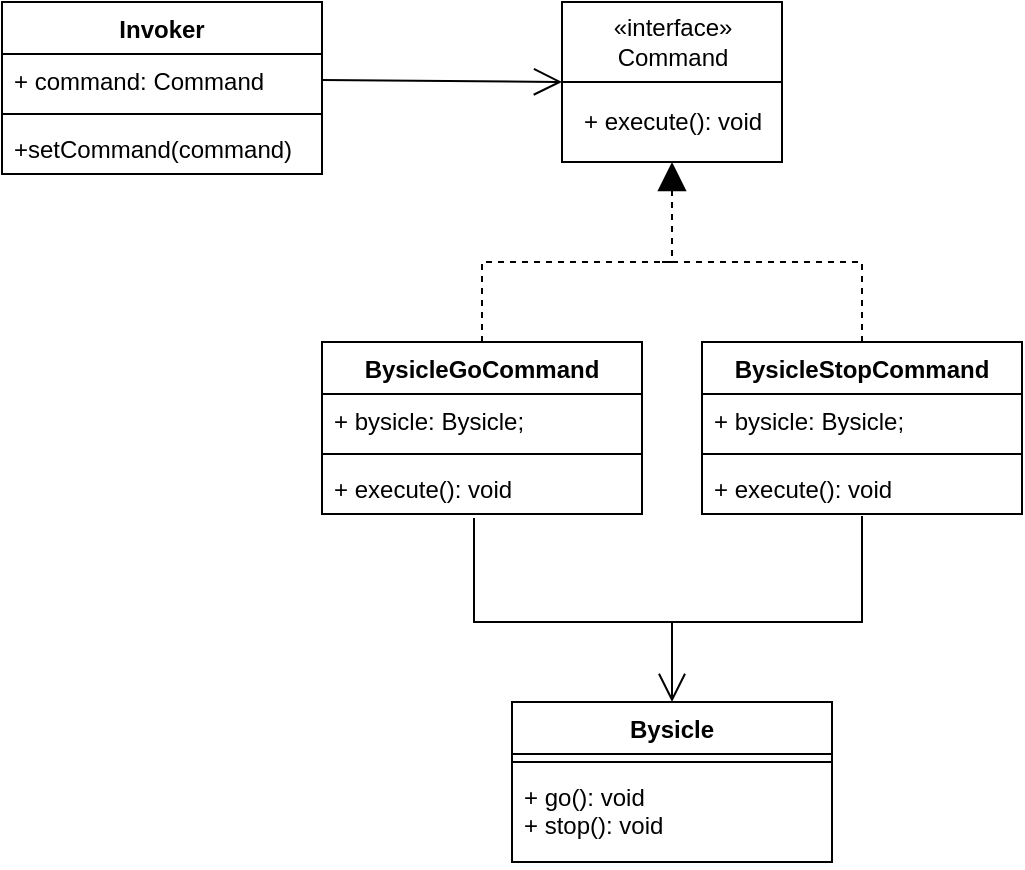 <mxfile>
    <diagram id="dnVdpvOYcpq5JIXQVpk8" name="Страница 1">
        <mxGraphModel dx="791" dy="472" grid="1" gridSize="10" guides="1" tooltips="1" connect="1" arrows="1" fold="1" page="1" pageScale="1" pageWidth="827" pageHeight="1169" math="0" shadow="0">
            <root>
                <mxCell id="0"/>
                <mxCell id="1" parent="0"/>
                <mxCell id="9" value="BysicleGoCommand" style="swimlane;fontStyle=1;align=center;verticalAlign=top;childLayout=stackLayout;horizontal=1;startSize=26;horizontalStack=0;resizeParent=1;resizeParentMax=0;resizeLast=0;collapsible=1;marginBottom=0;" vertex="1" parent="1">
                    <mxGeometry x="330" y="200" width="160" height="86" as="geometry"/>
                </mxCell>
                <mxCell id="10" value="+ bysicle: Bysicle;" style="text;strokeColor=none;fillColor=none;align=left;verticalAlign=top;spacingLeft=4;spacingRight=4;overflow=hidden;rotatable=0;points=[[0,0.5],[1,0.5]];portConstraint=eastwest;" vertex="1" parent="9">
                    <mxGeometry y="26" width="160" height="26" as="geometry"/>
                </mxCell>
                <mxCell id="11" value="" style="line;strokeWidth=1;fillColor=none;align=left;verticalAlign=middle;spacingTop=-1;spacingLeft=3;spacingRight=3;rotatable=0;labelPosition=right;points=[];portConstraint=eastwest;" vertex="1" parent="9">
                    <mxGeometry y="52" width="160" height="8" as="geometry"/>
                </mxCell>
                <mxCell id="12" value="+ execute(): void" style="text;strokeColor=none;fillColor=none;align=left;verticalAlign=top;spacingLeft=4;spacingRight=4;overflow=hidden;rotatable=0;points=[[0,0.5],[1,0.5]];portConstraint=eastwest;" vertex="1" parent="9">
                    <mxGeometry y="60" width="160" height="26" as="geometry"/>
                </mxCell>
                <mxCell id="13" value="BysicleStopCommand" style="swimlane;fontStyle=1;align=center;verticalAlign=top;childLayout=stackLayout;horizontal=1;startSize=26;horizontalStack=0;resizeParent=1;resizeParentMax=0;resizeLast=0;collapsible=1;marginBottom=0;" vertex="1" parent="1">
                    <mxGeometry x="520" y="200" width="160" height="86" as="geometry"/>
                </mxCell>
                <mxCell id="14" value="+ bysicle: Bysicle;" style="text;strokeColor=none;fillColor=none;align=left;verticalAlign=top;spacingLeft=4;spacingRight=4;overflow=hidden;rotatable=0;points=[[0,0.5],[1,0.5]];portConstraint=eastwest;" vertex="1" parent="13">
                    <mxGeometry y="26" width="160" height="26" as="geometry"/>
                </mxCell>
                <mxCell id="15" value="" style="line;strokeWidth=1;fillColor=none;align=left;verticalAlign=middle;spacingTop=-1;spacingLeft=3;spacingRight=3;rotatable=0;labelPosition=right;points=[];portConstraint=eastwest;" vertex="1" parent="13">
                    <mxGeometry y="52" width="160" height="8" as="geometry"/>
                </mxCell>
                <mxCell id="16" value="+ execute(): void" style="text;strokeColor=none;fillColor=none;align=left;verticalAlign=top;spacingLeft=4;spacingRight=4;overflow=hidden;rotatable=0;points=[[0,0.5],[1,0.5]];portConstraint=eastwest;" vertex="1" parent="13">
                    <mxGeometry y="60" width="160" height="26" as="geometry"/>
                </mxCell>
                <mxCell id="19" value="" style="group" vertex="1" connectable="0" parent="1">
                    <mxGeometry x="450" y="30" width="110" height="80" as="geometry"/>
                </mxCell>
                <mxCell id="17" value="«interface»&lt;br&gt;Command" style="html=1;" vertex="1" parent="19">
                    <mxGeometry width="110" height="40" as="geometry"/>
                </mxCell>
                <mxCell id="18" value="&lt;span style=&quot;text-align: left&quot;&gt;+ execute(): void&lt;/span&gt;" style="html=1;" vertex="1" parent="19">
                    <mxGeometry y="40" width="110" height="40" as="geometry"/>
                </mxCell>
                <mxCell id="22" value="" style="group" vertex="1" connectable="0" parent="1">
                    <mxGeometry x="410" y="160" width="190" as="geometry"/>
                </mxCell>
                <mxCell id="21" style="edgeStyle=orthogonalEdgeStyle;rounded=0;orthogonalLoop=1;jettySize=auto;html=1;exitX=0.5;exitY=0;exitDx=0;exitDy=0;dashed=1;endArrow=none;endFill=0;" edge="1" parent="22" source="13">
                    <mxGeometry relative="1" as="geometry">
                        <mxPoint x="90" as="targetPoint"/>
                        <Array as="points">
                            <mxPoint x="190"/>
                            <mxPoint x="100"/>
                        </Array>
                    </mxGeometry>
                </mxCell>
                <mxCell id="20" value="" style="endArrow=block;dashed=1;endFill=1;endSize=12;html=1;entryX=0.5;entryY=1;entryDx=0;entryDy=0;exitX=0.5;exitY=0;exitDx=0;exitDy=0;rounded=0;" edge="1" parent="22" source="9" target="18">
                    <mxGeometry width="160" relative="1" as="geometry">
                        <mxPoint x="-80" y="80" as="sourcePoint"/>
                        <mxPoint x="80" y="80" as="targetPoint"/>
                        <Array as="points">
                            <mxPoint/>
                            <mxPoint x="95"/>
                        </Array>
                    </mxGeometry>
                </mxCell>
                <mxCell id="23" value="Invoker" style="swimlane;fontStyle=1;align=center;verticalAlign=top;childLayout=stackLayout;horizontal=1;startSize=26;horizontalStack=0;resizeParent=1;resizeParentMax=0;resizeLast=0;collapsible=1;marginBottom=0;" vertex="1" parent="1">
                    <mxGeometry x="170" y="30" width="160" height="86" as="geometry"/>
                </mxCell>
                <mxCell id="24" value="+ command: Command" style="text;strokeColor=none;fillColor=none;align=left;verticalAlign=top;spacingLeft=4;spacingRight=4;overflow=hidden;rotatable=0;points=[[0,0.5],[1,0.5]];portConstraint=eastwest;" vertex="1" parent="23">
                    <mxGeometry y="26" width="160" height="26" as="geometry"/>
                </mxCell>
                <mxCell id="25" value="" style="line;strokeWidth=1;fillColor=none;align=left;verticalAlign=middle;spacingTop=-1;spacingLeft=3;spacingRight=3;rotatable=0;labelPosition=right;points=[];portConstraint=eastwest;" vertex="1" parent="23">
                    <mxGeometry y="52" width="160" height="8" as="geometry"/>
                </mxCell>
                <mxCell id="26" value="+setCommand(command)" style="text;strokeColor=none;fillColor=none;align=left;verticalAlign=top;spacingLeft=4;spacingRight=4;overflow=hidden;rotatable=0;points=[[0,0.5],[1,0.5]];portConstraint=eastwest;" vertex="1" parent="23">
                    <mxGeometry y="60" width="160" height="26" as="geometry"/>
                </mxCell>
                <mxCell id="32" value="Bysicle" style="swimlane;fontStyle=1;align=center;verticalAlign=top;childLayout=stackLayout;horizontal=1;startSize=26;horizontalStack=0;resizeParent=1;resizeParentMax=0;resizeLast=0;collapsible=1;marginBottom=0;" vertex="1" parent="1">
                    <mxGeometry x="425" y="380" width="160" height="80" as="geometry"/>
                </mxCell>
                <mxCell id="34" value="" style="line;strokeWidth=1;fillColor=none;align=left;verticalAlign=middle;spacingTop=-1;spacingLeft=3;spacingRight=3;rotatable=0;labelPosition=right;points=[];portConstraint=eastwest;" vertex="1" parent="32">
                    <mxGeometry y="26" width="160" height="8" as="geometry"/>
                </mxCell>
                <mxCell id="35" value="+ go(): void&#10;+ stop(): void" style="text;strokeColor=none;fillColor=none;align=left;verticalAlign=top;spacingLeft=4;spacingRight=4;overflow=hidden;rotatable=0;points=[[0,0.5],[1,0.5]];portConstraint=eastwest;" vertex="1" parent="32">
                    <mxGeometry y="34" width="160" height="46" as="geometry"/>
                </mxCell>
                <mxCell id="37" value="" style="endArrow=open;endFill=1;endSize=12;html=1;entryX=0.5;entryY=0;entryDx=0;entryDy=0;exitX=0.475;exitY=1.077;exitDx=0;exitDy=0;exitPerimeter=0;rounded=0;" edge="1" parent="1" source="12" target="32">
                    <mxGeometry width="160" relative="1" as="geometry">
                        <mxPoint x="420" y="240" as="sourcePoint"/>
                        <mxPoint x="580" y="240" as="targetPoint"/>
                        <Array as="points">
                            <mxPoint x="406" y="340"/>
                            <mxPoint x="505" y="340"/>
                        </Array>
                    </mxGeometry>
                </mxCell>
                <mxCell id="41" value="" style="endArrow=none;endFill=0;endSize=12;html=1;rounded=0;" edge="1" parent="1">
                    <mxGeometry width="160" relative="1" as="geometry">
                        <mxPoint x="600" y="287" as="sourcePoint"/>
                        <mxPoint x="500" y="340" as="targetPoint"/>
                        <Array as="points">
                            <mxPoint x="600" y="340"/>
                        </Array>
                    </mxGeometry>
                </mxCell>
                <mxCell id="42" value="" style="endArrow=none;endFill=0;endSize=24;html=1;entryX=1;entryY=0.5;entryDx=0;entryDy=0;exitX=0;exitY=1;exitDx=0;exitDy=0;startArrow=open;startFill=0;startSize=12;" edge="1" parent="1" source="17" target="24">
                    <mxGeometry width="160" relative="1" as="geometry">
                        <mxPoint x="150" y="160" as="sourcePoint"/>
                        <mxPoint x="310" y="160" as="targetPoint"/>
                    </mxGeometry>
                </mxCell>
            </root>
        </mxGraphModel>
    </diagram>
</mxfile>